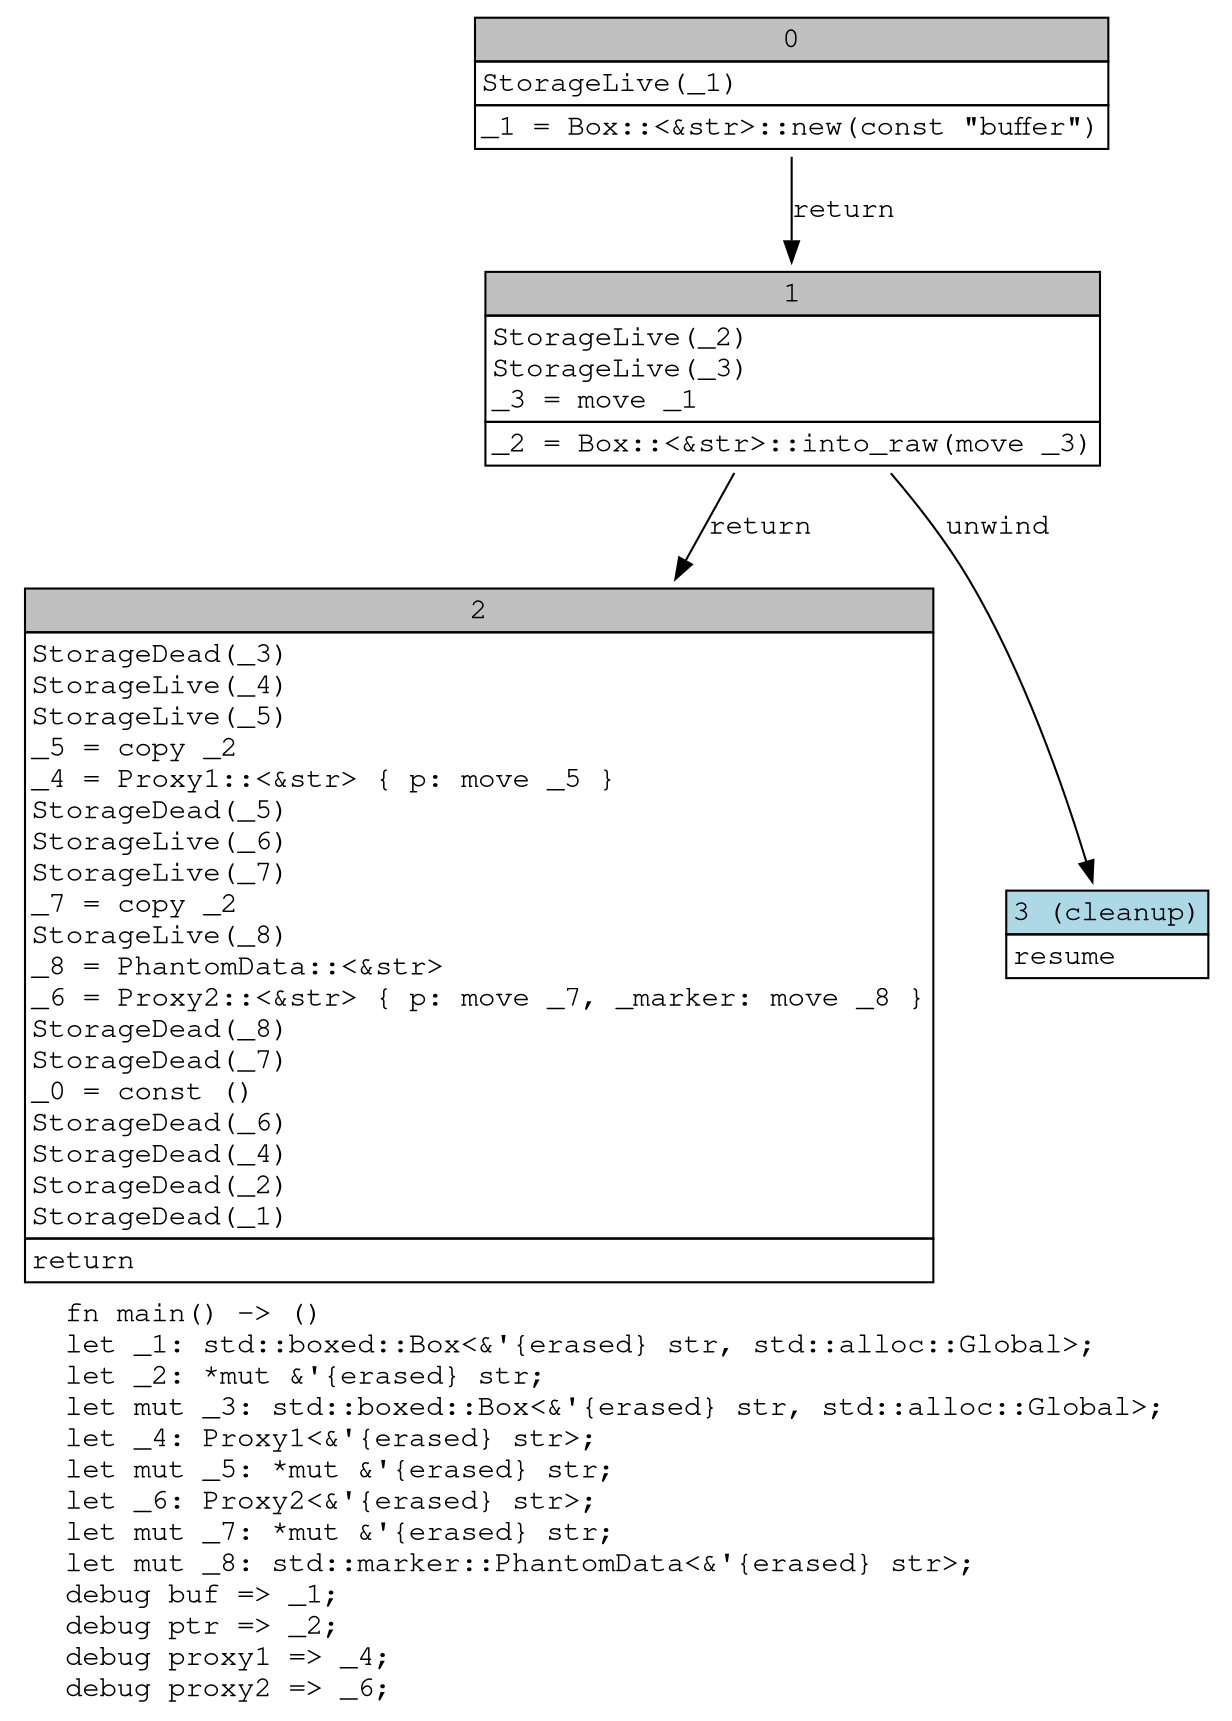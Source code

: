 digraph Mir_0_11 {
    graph [fontname="Courier, monospace"];
    node [fontname="Courier, monospace"];
    edge [fontname="Courier, monospace"];
    label=<fn main() -&gt; ()<br align="left"/>let _1: std::boxed::Box&lt;&amp;'{erased} str, std::alloc::Global&gt;;<br align="left"/>let _2: *mut &amp;'{erased} str;<br align="left"/>let mut _3: std::boxed::Box&lt;&amp;'{erased} str, std::alloc::Global&gt;;<br align="left"/>let _4: Proxy1&lt;&amp;'{erased} str&gt;;<br align="left"/>let mut _5: *mut &amp;'{erased} str;<br align="left"/>let _6: Proxy2&lt;&amp;'{erased} str&gt;;<br align="left"/>let mut _7: *mut &amp;'{erased} str;<br align="left"/>let mut _8: std::marker::PhantomData&lt;&amp;'{erased} str&gt;;<br align="left"/>debug buf =&gt; _1;<br align="left"/>debug ptr =&gt; _2;<br align="left"/>debug proxy1 =&gt; _4;<br align="left"/>debug proxy2 =&gt; _6;<br align="left"/>>;
    bb0__0_11 [shape="none", label=<<table border="0" cellborder="1" cellspacing="0"><tr><td bgcolor="gray" align="center" colspan="1">0</td></tr><tr><td align="left" balign="left">StorageLive(_1)<br/></td></tr><tr><td align="left">_1 = Box::&lt;&amp;str&gt;::new(const &quot;buffer&quot;)</td></tr></table>>];
    bb1__0_11 [shape="none", label=<<table border="0" cellborder="1" cellspacing="0"><tr><td bgcolor="gray" align="center" colspan="1">1</td></tr><tr><td align="left" balign="left">StorageLive(_2)<br/>StorageLive(_3)<br/>_3 = move _1<br/></td></tr><tr><td align="left">_2 = Box::&lt;&amp;str&gt;::into_raw(move _3)</td></tr></table>>];
    bb2__0_11 [shape="none", label=<<table border="0" cellborder="1" cellspacing="0"><tr><td bgcolor="gray" align="center" colspan="1">2</td></tr><tr><td align="left" balign="left">StorageDead(_3)<br/>StorageLive(_4)<br/>StorageLive(_5)<br/>_5 = copy _2<br/>_4 = Proxy1::&lt;&amp;str&gt; { p: move _5 }<br/>StorageDead(_5)<br/>StorageLive(_6)<br/>StorageLive(_7)<br/>_7 = copy _2<br/>StorageLive(_8)<br/>_8 = PhantomData::&lt;&amp;str&gt;<br/>_6 = Proxy2::&lt;&amp;str&gt; { p: move _7, _marker: move _8 }<br/>StorageDead(_8)<br/>StorageDead(_7)<br/>_0 = const ()<br/>StorageDead(_6)<br/>StorageDead(_4)<br/>StorageDead(_2)<br/>StorageDead(_1)<br/></td></tr><tr><td align="left">return</td></tr></table>>];
    bb3__0_11 [shape="none", label=<<table border="0" cellborder="1" cellspacing="0"><tr><td bgcolor="lightblue" align="center" colspan="1">3 (cleanup)</td></tr><tr><td align="left">resume</td></tr></table>>];
    bb0__0_11 -> bb1__0_11 [label="return"];
    bb1__0_11 -> bb2__0_11 [label="return"];
    bb1__0_11 -> bb3__0_11 [label="unwind"];
}
